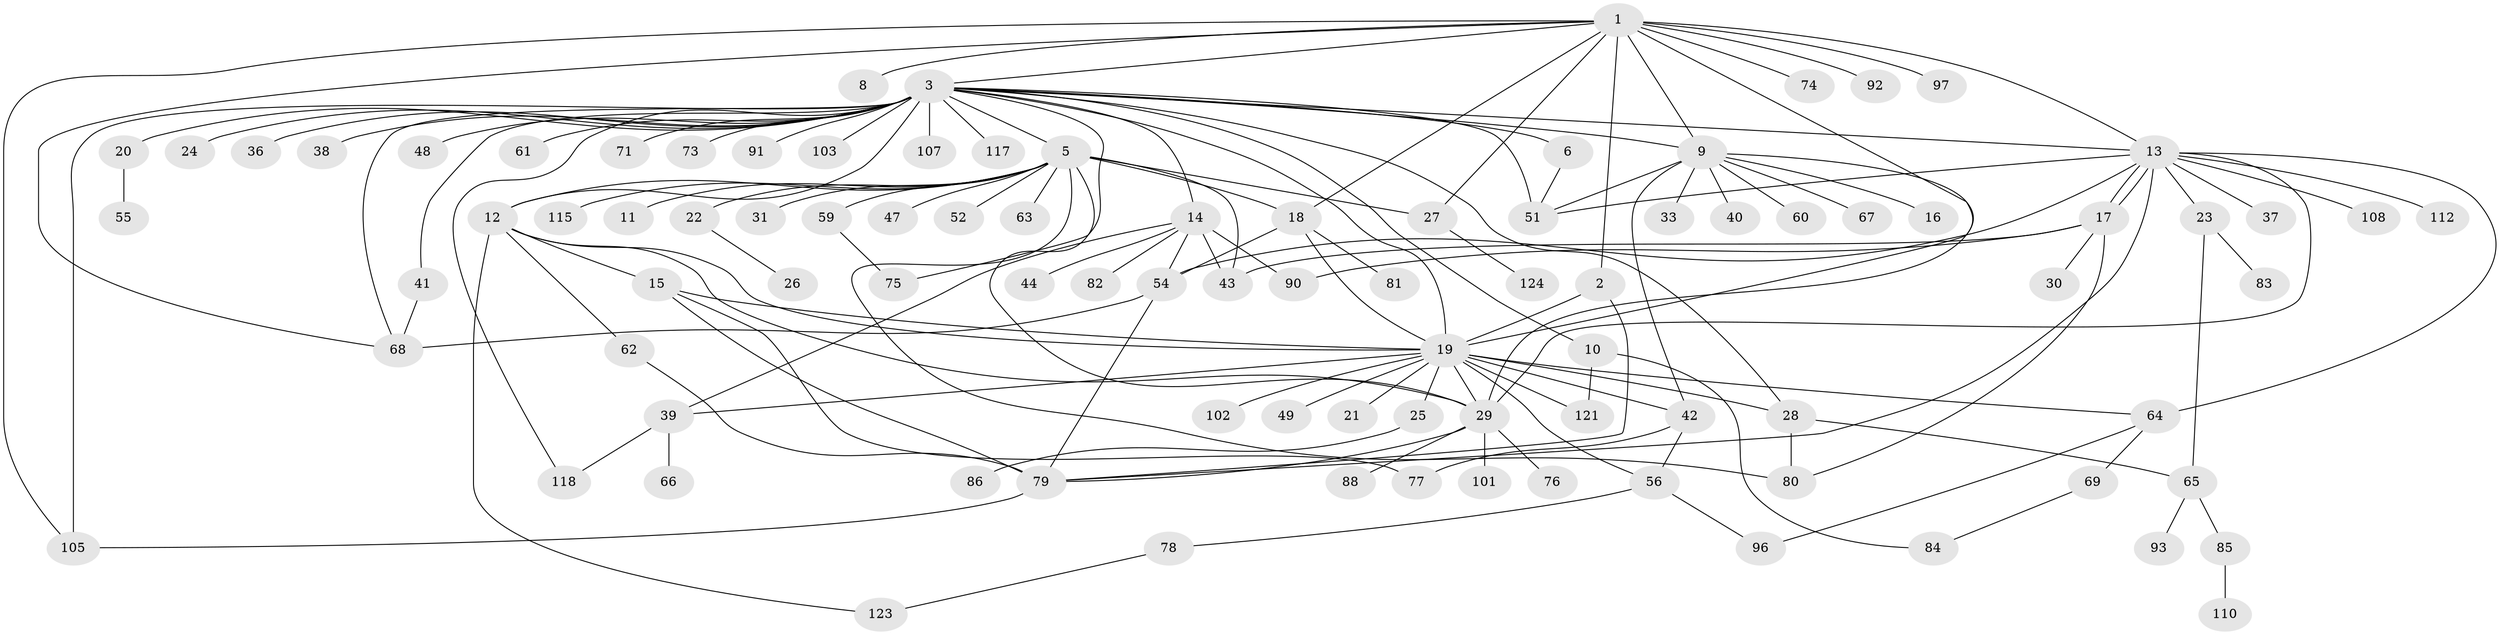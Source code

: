 // original degree distribution, {13: 0.016129032258064516, 4: 0.08064516129032258, 16: 0.016129032258064516, 9: 0.016129032258064516, 2: 0.25, 1: 0.4596774193548387, 11: 0.008064516129032258, 3: 0.06451612903225806, 7: 0.024193548387096774, 8: 0.008064516129032258, 5: 0.04838709677419355, 19: 0.008064516129032258}
// Generated by graph-tools (version 1.1) at 2025/41/03/06/25 10:41:51]
// undirected, 94 vertices, 141 edges
graph export_dot {
graph [start="1"]
  node [color=gray90,style=filled];
  1 [super="+32"];
  2 [super="+35"];
  3 [super="+4"];
  5 [super="+7"];
  6;
  8;
  9 [super="+45"];
  10 [super="+119"];
  11;
  12 [super="+104"];
  13 [super="+34"];
  14 [super="+109"];
  15 [super="+50"];
  16;
  17 [super="+95"];
  18 [super="+72"];
  19 [super="+46"];
  20;
  21 [super="+89"];
  22;
  23 [super="+70"];
  24;
  25;
  26;
  27;
  28;
  29 [super="+114"];
  30;
  31;
  33 [super="+53"];
  36;
  37;
  38;
  39 [super="+99"];
  40;
  41;
  42;
  43 [super="+111"];
  44;
  47;
  48;
  49;
  51 [super="+57"];
  52;
  54 [super="+120"];
  55 [super="+98"];
  56 [super="+58"];
  59;
  60;
  61;
  62;
  63;
  64;
  65 [super="+113"];
  66;
  67;
  68 [super="+87"];
  69;
  71;
  73;
  74;
  75 [super="+116"];
  76;
  77;
  78;
  79 [super="+94"];
  80;
  81;
  82 [super="+100"];
  83;
  84 [super="+122"];
  85;
  86 [super="+106"];
  88;
  90;
  91;
  92;
  93;
  96;
  97;
  101;
  102;
  103;
  105;
  107;
  108;
  110;
  112;
  115;
  117;
  118;
  121;
  123;
  124;
  1 -- 2;
  1 -- 3;
  1 -- 8;
  1 -- 9;
  1 -- 13;
  1 -- 18;
  1 -- 19;
  1 -- 68;
  1 -- 74;
  1 -- 92;
  1 -- 97;
  1 -- 105;
  1 -- 27;
  2 -- 19;
  2 -- 79;
  3 -- 6;
  3 -- 13;
  3 -- 14;
  3 -- 19 [weight=2];
  3 -- 20;
  3 -- 36;
  3 -- 48;
  3 -- 51;
  3 -- 61;
  3 -- 71;
  3 -- 105;
  3 -- 107;
  3 -- 5 [weight=2];
  3 -- 38;
  3 -- 103;
  3 -- 9;
  3 -- 10;
  3 -- 41;
  3 -- 73;
  3 -- 75;
  3 -- 117;
  3 -- 118;
  3 -- 24;
  3 -- 91;
  3 -- 28;
  3 -- 12;
  3 -- 68;
  5 -- 12;
  5 -- 22;
  5 -- 27;
  5 -- 52;
  5 -- 63;
  5 -- 80;
  5 -- 115;
  5 -- 43;
  5 -- 11;
  5 -- 47;
  5 -- 18;
  5 -- 59;
  5 -- 29;
  5 -- 31;
  6 -- 51;
  9 -- 16;
  9 -- 33;
  9 -- 40;
  9 -- 42;
  9 -- 51;
  9 -- 60;
  9 -- 67;
  9 -- 29;
  10 -- 84;
  10 -- 121;
  12 -- 15;
  12 -- 19;
  12 -- 62;
  12 -- 123;
  12 -- 29;
  13 -- 17;
  13 -- 17;
  13 -- 23;
  13 -- 51;
  13 -- 64;
  13 -- 79;
  13 -- 108;
  13 -- 112;
  13 -- 37;
  13 -- 29;
  13 -- 54;
  14 -- 39;
  14 -- 44;
  14 -- 54;
  14 -- 82;
  14 -- 90;
  14 -- 43;
  15 -- 19;
  15 -- 77;
  15 -- 79;
  17 -- 30;
  17 -- 80;
  17 -- 90;
  17 -- 43;
  18 -- 54;
  18 -- 81;
  18 -- 19;
  19 -- 21 [weight=2];
  19 -- 25;
  19 -- 28;
  19 -- 29;
  19 -- 42;
  19 -- 49;
  19 -- 56;
  19 -- 64;
  19 -- 102;
  19 -- 121;
  19 -- 39;
  20 -- 55;
  22 -- 26;
  23 -- 65;
  23 -- 83;
  25 -- 86;
  27 -- 124;
  28 -- 65;
  28 -- 80;
  29 -- 76;
  29 -- 79;
  29 -- 88;
  29 -- 101;
  39 -- 66;
  39 -- 118;
  41 -- 68;
  42 -- 56;
  42 -- 77;
  54 -- 68;
  54 -- 79;
  56 -- 78;
  56 -- 96;
  59 -- 75;
  62 -- 79;
  64 -- 69;
  64 -- 96;
  65 -- 85;
  65 -- 93;
  69 -- 84;
  78 -- 123;
  79 -- 105;
  85 -- 110;
}
